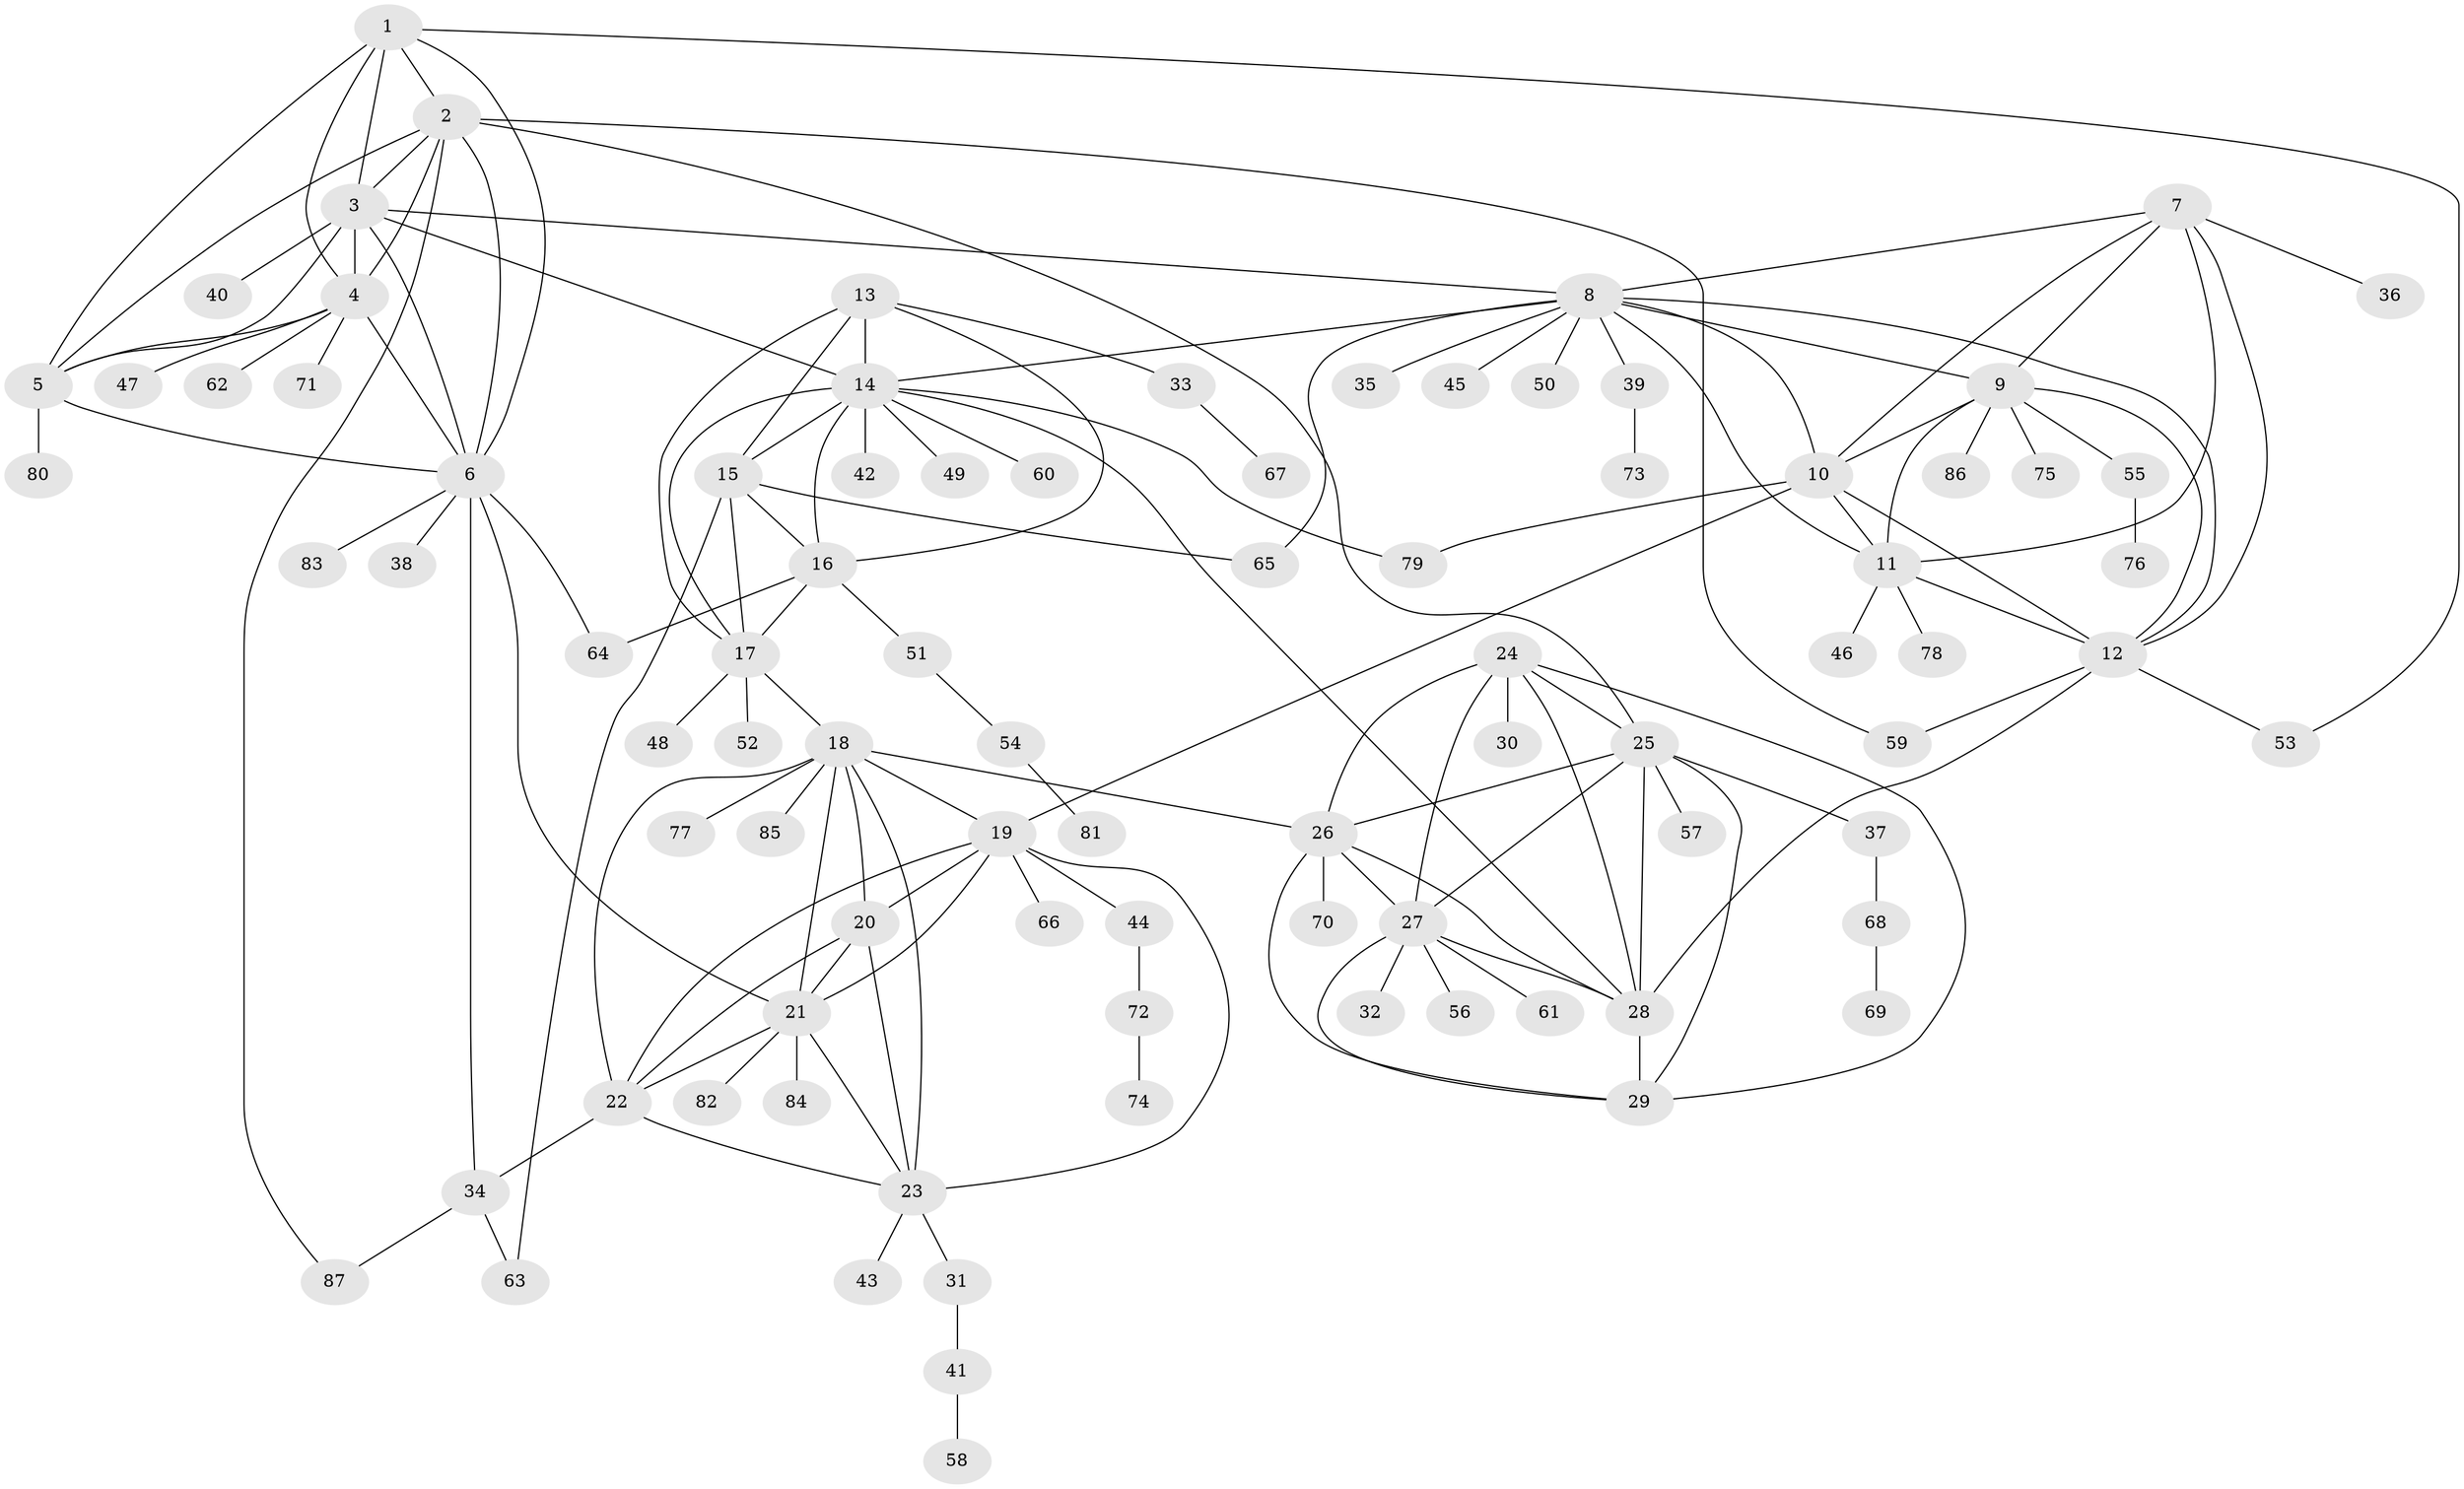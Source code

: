 // original degree distribution, {7: 0.016260162601626018, 9: 0.08943089430894309, 6: 0.04065040650406504, 11: 0.008130081300813009, 13: 0.016260162601626018, 8: 0.056910569105691054, 5: 0.008130081300813009, 10: 0.008130081300813009, 1: 0.5528455284552846, 2: 0.18699186991869918, 4: 0.008130081300813009, 3: 0.008130081300813009}
// Generated by graph-tools (version 1.1) at 2025/52/03/04/25 22:52:32]
// undirected, 87 vertices, 146 edges
graph export_dot {
  node [color=gray90,style=filled];
  1;
  2;
  3;
  4;
  5;
  6;
  7;
  8;
  9;
  10;
  11;
  12;
  13;
  14;
  15;
  16;
  17;
  18;
  19;
  20;
  21;
  22;
  23;
  24;
  25;
  26;
  27;
  28;
  29;
  30;
  31;
  32;
  33;
  34;
  35;
  36;
  37;
  38;
  39;
  40;
  41;
  42;
  43;
  44;
  45;
  46;
  47;
  48;
  49;
  50;
  51;
  52;
  53;
  54;
  55;
  56;
  57;
  58;
  59;
  60;
  61;
  62;
  63;
  64;
  65;
  66;
  67;
  68;
  69;
  70;
  71;
  72;
  73;
  74;
  75;
  76;
  77;
  78;
  79;
  80;
  81;
  82;
  83;
  84;
  85;
  86;
  87;
  1 -- 2 [weight=1.0];
  1 -- 3 [weight=1.0];
  1 -- 4 [weight=1.0];
  1 -- 5 [weight=1.0];
  1 -- 6 [weight=1.0];
  1 -- 53 [weight=1.0];
  2 -- 3 [weight=1.0];
  2 -- 4 [weight=1.0];
  2 -- 5 [weight=1.0];
  2 -- 6 [weight=1.0];
  2 -- 25 [weight=1.0];
  2 -- 59 [weight=1.0];
  2 -- 87 [weight=1.0];
  3 -- 4 [weight=1.0];
  3 -- 5 [weight=1.0];
  3 -- 6 [weight=1.0];
  3 -- 8 [weight=1.0];
  3 -- 14 [weight=1.0];
  3 -- 40 [weight=1.0];
  4 -- 5 [weight=1.0];
  4 -- 6 [weight=1.0];
  4 -- 47 [weight=1.0];
  4 -- 62 [weight=1.0];
  4 -- 71 [weight=1.0];
  5 -- 6 [weight=1.0];
  5 -- 80 [weight=1.0];
  6 -- 21 [weight=1.0];
  6 -- 34 [weight=1.0];
  6 -- 38 [weight=1.0];
  6 -- 64 [weight=1.0];
  6 -- 83 [weight=1.0];
  7 -- 8 [weight=1.0];
  7 -- 9 [weight=1.0];
  7 -- 10 [weight=1.0];
  7 -- 11 [weight=1.0];
  7 -- 12 [weight=1.0];
  7 -- 36 [weight=1.0];
  8 -- 9 [weight=1.0];
  8 -- 10 [weight=1.0];
  8 -- 11 [weight=1.0];
  8 -- 12 [weight=1.0];
  8 -- 14 [weight=1.0];
  8 -- 35 [weight=1.0];
  8 -- 39 [weight=1.0];
  8 -- 45 [weight=1.0];
  8 -- 50 [weight=1.0];
  8 -- 65 [weight=1.0];
  9 -- 10 [weight=1.0];
  9 -- 11 [weight=1.0];
  9 -- 12 [weight=1.0];
  9 -- 55 [weight=1.0];
  9 -- 75 [weight=1.0];
  9 -- 86 [weight=1.0];
  10 -- 11 [weight=1.0];
  10 -- 12 [weight=1.0];
  10 -- 19 [weight=1.0];
  10 -- 79 [weight=1.0];
  11 -- 12 [weight=1.0];
  11 -- 46 [weight=1.0];
  11 -- 78 [weight=1.0];
  12 -- 28 [weight=1.0];
  12 -- 53 [weight=1.0];
  12 -- 59 [weight=1.0];
  13 -- 14 [weight=2.0];
  13 -- 15 [weight=2.0];
  13 -- 16 [weight=2.0];
  13 -- 17 [weight=2.0];
  13 -- 33 [weight=1.0];
  14 -- 15 [weight=1.0];
  14 -- 16 [weight=1.0];
  14 -- 17 [weight=1.0];
  14 -- 28 [weight=1.0];
  14 -- 42 [weight=1.0];
  14 -- 49 [weight=1.0];
  14 -- 60 [weight=1.0];
  14 -- 79 [weight=1.0];
  15 -- 16 [weight=1.0];
  15 -- 17 [weight=1.0];
  15 -- 63 [weight=1.0];
  15 -- 65 [weight=1.0];
  16 -- 17 [weight=1.0];
  16 -- 51 [weight=1.0];
  16 -- 64 [weight=1.0];
  17 -- 18 [weight=1.0];
  17 -- 48 [weight=1.0];
  17 -- 52 [weight=1.0];
  18 -- 19 [weight=1.0];
  18 -- 20 [weight=1.0];
  18 -- 21 [weight=1.0];
  18 -- 22 [weight=1.0];
  18 -- 23 [weight=1.0];
  18 -- 26 [weight=1.0];
  18 -- 77 [weight=1.0];
  18 -- 85 [weight=1.0];
  19 -- 20 [weight=1.0];
  19 -- 21 [weight=1.0];
  19 -- 22 [weight=1.0];
  19 -- 23 [weight=1.0];
  19 -- 44 [weight=1.0];
  19 -- 66 [weight=1.0];
  20 -- 21 [weight=1.0];
  20 -- 22 [weight=1.0];
  20 -- 23 [weight=1.0];
  21 -- 22 [weight=1.0];
  21 -- 23 [weight=1.0];
  21 -- 82 [weight=1.0];
  21 -- 84 [weight=1.0];
  22 -- 23 [weight=1.0];
  22 -- 34 [weight=1.0];
  23 -- 31 [weight=1.0];
  23 -- 43 [weight=1.0];
  24 -- 25 [weight=1.0];
  24 -- 26 [weight=1.0];
  24 -- 27 [weight=1.0];
  24 -- 28 [weight=1.0];
  24 -- 29 [weight=1.0];
  24 -- 30 [weight=3.0];
  25 -- 26 [weight=1.0];
  25 -- 27 [weight=1.0];
  25 -- 28 [weight=1.0];
  25 -- 29 [weight=1.0];
  25 -- 37 [weight=1.0];
  25 -- 57 [weight=1.0];
  26 -- 27 [weight=1.0];
  26 -- 28 [weight=1.0];
  26 -- 29 [weight=1.0];
  26 -- 70 [weight=1.0];
  27 -- 28 [weight=1.0];
  27 -- 29 [weight=1.0];
  27 -- 32 [weight=1.0];
  27 -- 56 [weight=1.0];
  27 -- 61 [weight=1.0];
  28 -- 29 [weight=1.0];
  31 -- 41 [weight=1.0];
  33 -- 67 [weight=1.0];
  34 -- 63 [weight=1.0];
  34 -- 87 [weight=1.0];
  37 -- 68 [weight=1.0];
  39 -- 73 [weight=1.0];
  41 -- 58 [weight=1.0];
  44 -- 72 [weight=1.0];
  51 -- 54 [weight=1.0];
  54 -- 81 [weight=1.0];
  55 -- 76 [weight=1.0];
  68 -- 69 [weight=1.0];
  72 -- 74 [weight=1.0];
}
